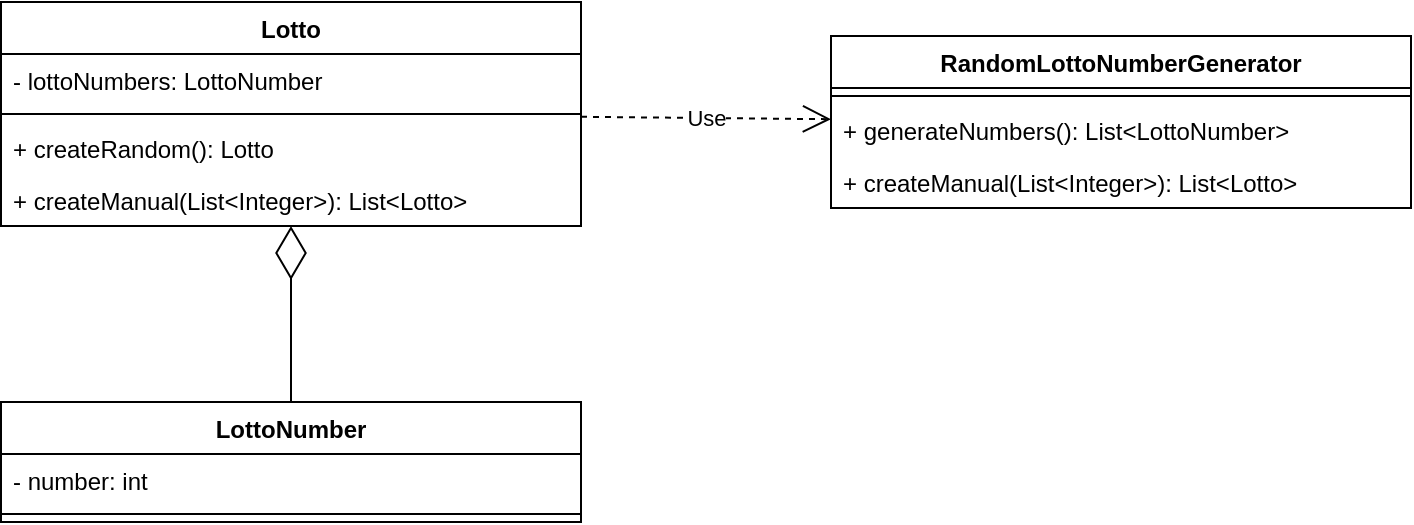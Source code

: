 <mxfile version="10.7.5" type="device"><diagram name="Page-1" id="6133507b-19e7-1e82-6fc7-422aa6c4b21f"><mxGraphModel dx="1683" dy="67" grid="1" gridSize="10" guides="1" tooltips="1" connect="1" arrows="1" fold="1" page="1" pageScale="1" pageWidth="1100" pageHeight="850" background="#ffffff" math="0" shadow="0"><root><mxCell id="0"/><mxCell id="1" parent="0"/><mxCell id="Zj-RDpkbuwYKYwxHwgj8-1" value="Lotto" style="swimlane;fontStyle=1;align=center;verticalAlign=top;childLayout=stackLayout;horizontal=1;startSize=26;horizontalStack=0;resizeParent=1;resizeParentMax=0;resizeLast=0;collapsible=1;marginBottom=0;" vertex="1" parent="1"><mxGeometry x="62.5" y="910" width="290" height="112" as="geometry"><mxRectangle x="40" y="630" width="60" height="26" as="alternateBounds"/></mxGeometry></mxCell><mxCell id="Zj-RDpkbuwYKYwxHwgj8-2" value="- lottoNumbers: LottoNumber" style="text;strokeColor=none;fillColor=none;align=left;verticalAlign=top;spacingLeft=4;spacingRight=4;overflow=hidden;rotatable=0;points=[[0,0.5],[1,0.5]];portConstraint=eastwest;" vertex="1" parent="Zj-RDpkbuwYKYwxHwgj8-1"><mxGeometry y="26" width="290" height="26" as="geometry"/></mxCell><mxCell id="Zj-RDpkbuwYKYwxHwgj8-3" value="" style="line;strokeWidth=1;fillColor=none;align=left;verticalAlign=middle;spacingTop=-1;spacingLeft=3;spacingRight=3;rotatable=0;labelPosition=right;points=[];portConstraint=eastwest;" vertex="1" parent="Zj-RDpkbuwYKYwxHwgj8-1"><mxGeometry y="52" width="290" height="8" as="geometry"/></mxCell><mxCell id="Zj-RDpkbuwYKYwxHwgj8-4" value="+ createRandom(): Lotto" style="text;strokeColor=none;fillColor=none;align=left;verticalAlign=top;spacingLeft=4;spacingRight=4;overflow=hidden;rotatable=0;points=[[0,0.5],[1,0.5]];portConstraint=eastwest;" vertex="1" parent="Zj-RDpkbuwYKYwxHwgj8-1"><mxGeometry y="60" width="290" height="26" as="geometry"/></mxCell><mxCell id="Zj-RDpkbuwYKYwxHwgj8-8" value="+ createManual(List&lt;Integer&gt;): List&lt;Lotto&gt;&#10;" style="text;strokeColor=none;fillColor=none;align=left;verticalAlign=top;spacingLeft=4;spacingRight=4;overflow=hidden;rotatable=0;points=[[0,0.5],[1,0.5]];portConstraint=eastwest;" vertex="1" parent="Zj-RDpkbuwYKYwxHwgj8-1"><mxGeometry y="86" width="290" height="26" as="geometry"/></mxCell><mxCell id="Zj-RDpkbuwYKYwxHwgj8-9" value="LottoNumber&#10;" style="swimlane;fontStyle=1;align=center;verticalAlign=top;childLayout=stackLayout;horizontal=1;startSize=26;horizontalStack=0;resizeParent=1;resizeParentMax=0;resizeLast=0;collapsible=1;marginBottom=0;" vertex="1" parent="1"><mxGeometry x="62.5" y="1110" width="290" height="60" as="geometry"><mxRectangle x="40" y="630" width="60" height="26" as="alternateBounds"/></mxGeometry></mxCell><mxCell id="Zj-RDpkbuwYKYwxHwgj8-10" value="- number: int" style="text;strokeColor=none;fillColor=none;align=left;verticalAlign=top;spacingLeft=4;spacingRight=4;overflow=hidden;rotatable=0;points=[[0,0.5],[1,0.5]];portConstraint=eastwest;" vertex="1" parent="Zj-RDpkbuwYKYwxHwgj8-9"><mxGeometry y="26" width="290" height="26" as="geometry"/></mxCell><mxCell id="Zj-RDpkbuwYKYwxHwgj8-11" value="" style="line;strokeWidth=1;fillColor=none;align=left;verticalAlign=middle;spacingTop=-1;spacingLeft=3;spacingRight=3;rotatable=0;labelPosition=right;points=[];portConstraint=eastwest;" vertex="1" parent="Zj-RDpkbuwYKYwxHwgj8-9"><mxGeometry y="52" width="290" height="8" as="geometry"/></mxCell><mxCell id="Zj-RDpkbuwYKYwxHwgj8-22" value="" style="endArrow=diamondThin;endFill=0;endSize=24;html=1;" edge="1" parent="1" source="Zj-RDpkbuwYKYwxHwgj8-9" target="Zj-RDpkbuwYKYwxHwgj8-1"><mxGeometry width="160" relative="1" as="geometry"><mxPoint x="62.5" y="1250" as="sourcePoint"/><mxPoint x="222.5" y="1250" as="targetPoint"/></mxGeometry></mxCell><mxCell id="Zj-RDpkbuwYKYwxHwgj8-23" value="RandomLottoNumberGenerator&#10;" style="swimlane;fontStyle=1;align=center;verticalAlign=top;childLayout=stackLayout;horizontal=1;startSize=26;horizontalStack=0;resizeParent=1;resizeParentMax=0;resizeLast=0;collapsible=1;marginBottom=0;" vertex="1" parent="1"><mxGeometry x="477.5" y="927" width="290" height="86" as="geometry"><mxRectangle x="40" y="630" width="60" height="26" as="alternateBounds"/></mxGeometry></mxCell><mxCell id="Zj-RDpkbuwYKYwxHwgj8-25" value="" style="line;strokeWidth=1;fillColor=none;align=left;verticalAlign=middle;spacingTop=-1;spacingLeft=3;spacingRight=3;rotatable=0;labelPosition=right;points=[];portConstraint=eastwest;" vertex="1" parent="Zj-RDpkbuwYKYwxHwgj8-23"><mxGeometry y="26" width="290" height="8" as="geometry"/></mxCell><mxCell id="Zj-RDpkbuwYKYwxHwgj8-26" value="+ generateNumbers(): List&lt;LottoNumber&gt;&#10;" style="text;strokeColor=none;fillColor=none;align=left;verticalAlign=top;spacingLeft=4;spacingRight=4;overflow=hidden;rotatable=0;points=[[0,0.5],[1,0.5]];portConstraint=eastwest;" vertex="1" parent="Zj-RDpkbuwYKYwxHwgj8-23"><mxGeometry y="34" width="290" height="26" as="geometry"/></mxCell><mxCell id="Zj-RDpkbuwYKYwxHwgj8-27" value="+ createManual(List&lt;Integer&gt;): List&lt;Lotto&gt;&#10;" style="text;strokeColor=none;fillColor=none;align=left;verticalAlign=top;spacingLeft=4;spacingRight=4;overflow=hidden;rotatable=0;points=[[0,0.5],[1,0.5]];portConstraint=eastwest;" vertex="1" parent="Zj-RDpkbuwYKYwxHwgj8-23"><mxGeometry y="60" width="290" height="26" as="geometry"/></mxCell><mxCell id="Zj-RDpkbuwYKYwxHwgj8-28" value="Use" style="endArrow=open;endSize=12;dashed=1;html=1;" edge="1" parent="1" source="Zj-RDpkbuwYKYwxHwgj8-1" target="Zj-RDpkbuwYKYwxHwgj8-23"><mxGeometry width="160" relative="1" as="geometry"><mxPoint x="412.5" y="1060" as="sourcePoint"/><mxPoint x="572.5" y="1060" as="targetPoint"/></mxGeometry></mxCell></root></mxGraphModel></diagram></mxfile>